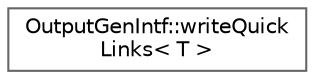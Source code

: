 digraph "Graphical Class Hierarchy"
{
 // INTERACTIVE_SVG=YES
 // LATEX_PDF_SIZE
  bgcolor="transparent";
  edge [fontname=Helvetica,fontsize=10,labelfontname=Helvetica,labelfontsize=10];
  node [fontname=Helvetica,fontsize=10,shape=box,height=0.2,width=0.4];
  rankdir="LR";
  Node0 [label="OutputGenIntf::writeQuick\lLinks\< T \>",height=0.2,width=0.4,color="grey40", fillcolor="white", style="filled",URL="$d0/db4/struct_output_gen_intf_1_1write_quick_links.html",tooltip=" "];
}
